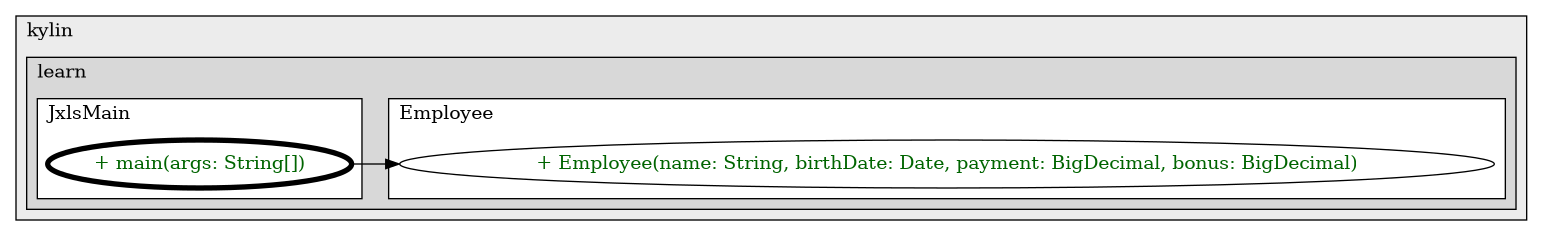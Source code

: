 @startuml

/' diagram meta data start
config=CallConfiguration;
{
  "rootMethod": "com.kylin.learn.jxls.JxlsMain#main(String[])",
  "projectClassification": {
    "searchMode": "OpenProject", // OpenProject, AllProjects
    "includedProjects": "",
    "pathEndKeywords": "*.impl",
    "isClientPath": "",
    "isClientName": "",
    "isTestPath": "",
    "isTestName": "",
    "isMappingPath": "",
    "isMappingName": "",
    "isDataAccessPath": "",
    "isDataAccessName": "",
    "isDataStructurePath": "",
    "isDataStructureName": "",
    "isInterfaceStructuresPath": "",
    "isInterfaceStructuresName": "",
    "isEntryPointPath": "",
    "isEntryPointName": "",
    "treatFinalFieldsAsMandatory": false
  },
  "graphRestriction": {
    "classPackageExcludeFilter": " com.kylin.learn.domain",
    "classPackageIncludeFilter": "",
    "classNameExcludeFilter": "",
    "classNameIncludeFilter": "",
    "methodNameExcludeFilter": "",
    "methodNameIncludeFilter": "",
    "removeByInheritance": "", // inheritance/annotation based filtering is done in a second step
    "removeByAnnotation": "",
    "removeByClassPackage": "", // cleanup the graph after inheritance/annotation based filtering is done
    "removeByClassName": "",
    "cutMappings": false,
    "cutEnum": false,
    "cutTests": true,
    "cutClient": true,
    "cutDataAccess": false,
    "cutInterfaceStructures": false,
    "cutDataStructures": false,
    "cutGetterAndSetter": false,
    "cutConstructors": false
  },
  "graphTraversal": {
    "forwardDepth": 3,
    "backwardDepth": 3,
    "classPackageExcludeFilter": "",
    "classPackageIncludeFilter": "",
    "classNameExcludeFilter": "",
    "classNameIncludeFilter": "",
    "methodNameExcludeFilter": "",
    "methodNameIncludeFilter": "",
    "hideMappings": false,
    "hideDataStructures": false,
    "hidePrivateMethods": true,
    "hideInterfaceCalls": true, // indirection: implementation -> interface (is hidden) -> implementation
    "onlyShowApplicationEntryPoints": false, // root node is included
    "useMethodCallsForStructureDiagram": "ForwardOnly" // ForwardOnly, BothDirections, No
  },
  "details": {
    "aggregation": "GroupByClass", // ByClass, GroupByClass, None
    "showMethodParametersTypes": true,
    "showMethodParametersNames": true,
    "showMethodReturnType": true,
    "showPackageLevels": 2,
    "showCallOrder": false,
    "edgeMode": "MethodsOnly", // TypesOnly, MethodsOnly, TypesAndMethods, MethodsAndDirectTypeUsage
    "showDetailedClassStructure": false
  },
  "rootClass": "com.kylin.learn.jxls.JxlsMain",
  "extensionCallbackMethod": "" // qualified.class.name#methodName - signature: public static String method(String)
}
diagram meta data end '/



digraph g {
    rankdir="LR"
    splines=polyline
    

'nodes 
subgraph cluster_102528611 { 
   	label=kylin
	labeljust=l
	fillcolor="#ececec"
	style=filled
   
   subgraph cluster_367715591 { 
   	label=learn
	labeljust=l
	fillcolor="#d8d8d8"
	style=filled
   
   subgraph cluster_1466999579 { 
   	label=JxlsMain
	labeljust=l
	fillcolor=white
	style=filled
   
   JxlsMain365266423XXXmain1859653459[
	label="+ main(args: String[])"
	style=filled
	fillcolor=white
	tooltip="JxlsMain

null"
	penwidth=4
	fontcolor=darkgreen
];
} 

subgraph cluster_354804950 { 
   	label=Employee
	labeljust=l
	fillcolor=white
	style=filled
   
   Employee1346356506XXXEmployee1172727741[
	label="+ Employee(name: String, birthDate: Date, payment: BigDecimal, bonus: BigDecimal)"
	style=filled
	fillcolor=white
	tooltip="Employee

null"
	fontcolor=darkgreen
];
} 
} 
} 

'edges    
JxlsMain365266423XXXmain1859653459 -> Employee1346356506XXXEmployee1172727741;
    
}
@enduml